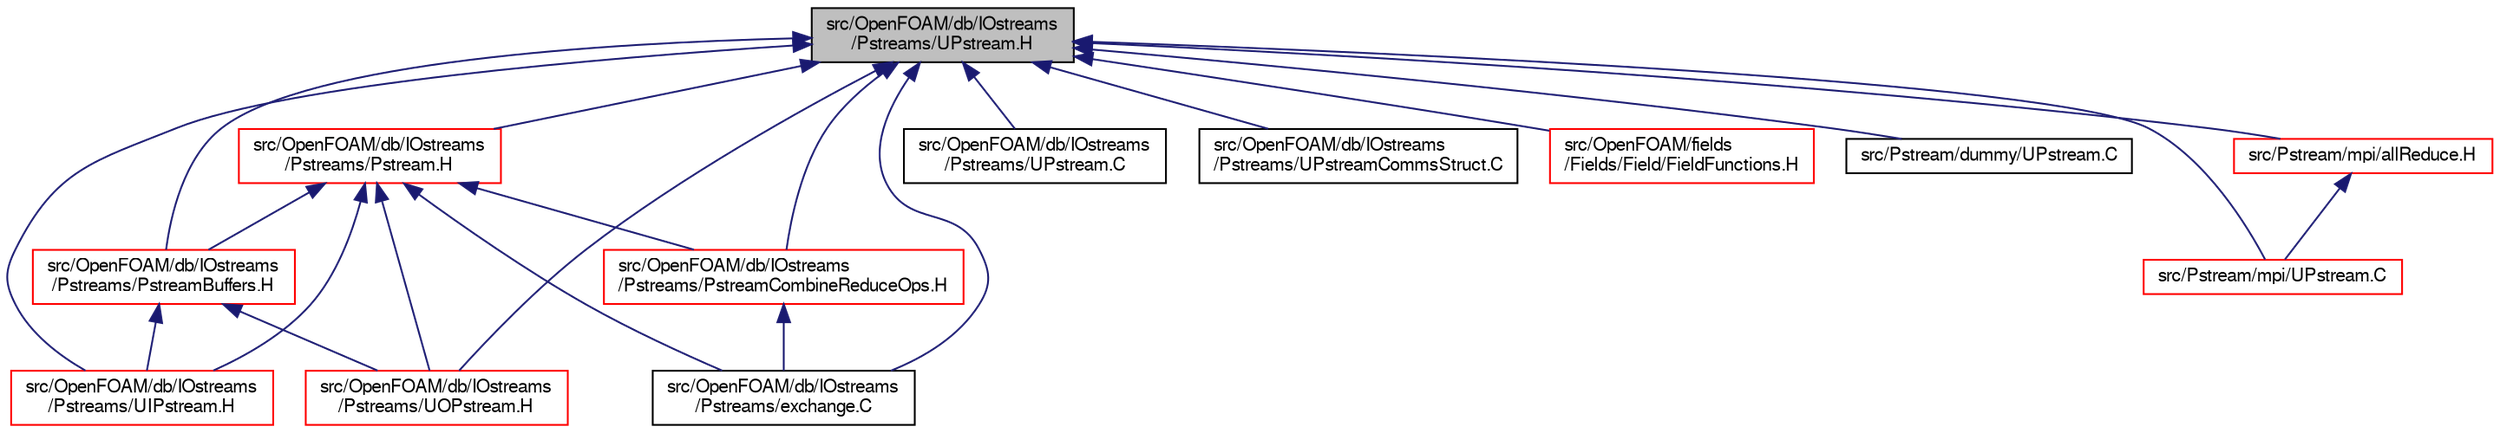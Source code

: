 digraph "src/OpenFOAM/db/IOstreams/Pstreams/UPstream.H"
{
  bgcolor="transparent";
  edge [fontname="FreeSans",fontsize="10",labelfontname="FreeSans",labelfontsize="10"];
  node [fontname="FreeSans",fontsize="10",shape=record];
  Node68 [label="src/OpenFOAM/db/IOstreams\l/Pstreams/UPstream.H",height=0.2,width=0.4,color="black", fillcolor="grey75", style="filled", fontcolor="black"];
  Node68 -> Node69 [dir="back",color="midnightblue",fontsize="10",style="solid",fontname="FreeSans"];
  Node69 [label="src/OpenFOAM/db/IOstreams\l/Pstreams/Pstream.H",height=0.2,width=0.4,color="red",URL="$a09134.html"];
  Node69 -> Node141 [dir="back",color="midnightblue",fontsize="10",style="solid",fontname="FreeSans"];
  Node141 [label="src/OpenFOAM/db/IOstreams\l/Pstreams/UOPstream.H",height=0.2,width=0.4,color="red",URL="$a09158.html"];
  Node69 -> Node145 [dir="back",color="midnightblue",fontsize="10",style="solid",fontname="FreeSans"];
  Node145 [label="src/OpenFOAM/db/IOstreams\l/Pstreams/PstreamBuffers.H",height=0.2,width=0.4,color="red",URL="$a09140.html"];
  Node145 -> Node141 [dir="back",color="midnightblue",fontsize="10",style="solid",fontname="FreeSans"];
  Node145 -> Node146 [dir="back",color="midnightblue",fontsize="10",style="solid",fontname="FreeSans"];
  Node146 [label="src/OpenFOAM/db/IOstreams\l/Pstreams/UIPstream.H",height=0.2,width=0.4,color="red",URL="$a09152.html"];
  Node69 -> Node146 [dir="back",color="midnightblue",fontsize="10",style="solid",fontname="FreeSans"];
  Node69 -> Node157 [dir="back",color="midnightblue",fontsize="10",style="solid",fontname="FreeSans"];
  Node157 [label="src/OpenFOAM/db/IOstreams\l/Pstreams/exchange.C",height=0.2,width=0.4,color="black",URL="$a09110.html",tooltip="Exchange data. "];
  Node69 -> Node158 [dir="back",color="midnightblue",fontsize="10",style="solid",fontname="FreeSans"];
  Node158 [label="src/OpenFOAM/db/IOstreams\l/Pstreams/PstreamCombineReduceOps.H",height=0.2,width=0.4,color="red",URL="$a09143.html",tooltip="Combination-Reduction operation for a parallel run. The information from all nodes is collected on th..."];
  Node158 -> Node157 [dir="back",color="midnightblue",fontsize="10",style="solid",fontname="FreeSans"];
  Node68 -> Node141 [dir="back",color="midnightblue",fontsize="10",style="solid",fontname="FreeSans"];
  Node68 -> Node145 [dir="back",color="midnightblue",fontsize="10",style="solid",fontname="FreeSans"];
  Node68 -> Node146 [dir="back",color="midnightblue",fontsize="10",style="solid",fontname="FreeSans"];
  Node68 -> Node158 [dir="back",color="midnightblue",fontsize="10",style="solid",fontname="FreeSans"];
  Node68 -> Node157 [dir="back",color="midnightblue",fontsize="10",style="solid",fontname="FreeSans"];
  Node68 -> Node2571 [dir="back",color="midnightblue",fontsize="10",style="solid",fontname="FreeSans"];
  Node2571 [label="src/OpenFOAM/db/IOstreams\l/Pstreams/UPstream.C",height=0.2,width=0.4,color="black",URL="$a39581.html"];
  Node68 -> Node2572 [dir="back",color="midnightblue",fontsize="10",style="solid",fontname="FreeSans"];
  Node2572 [label="src/OpenFOAM/db/IOstreams\l/Pstreams/UPstreamCommsStruct.C",height=0.2,width=0.4,color="black",URL="$a09167.html"];
  Node68 -> Node2573 [dir="back",color="midnightblue",fontsize="10",style="solid",fontname="FreeSans"];
  Node2573 [label="src/OpenFOAM/fields\l/Fields/Field/FieldFunctions.H",height=0.2,width=0.4,color="red",URL="$a09581.html"];
  Node68 -> Node178 [dir="back",color="midnightblue",fontsize="10",style="solid",fontname="FreeSans"];
  Node178 [label="src/Pstream/dummy/UPstream.C",height=0.2,width=0.4,color="black",URL="$a39584.html"];
  Node68 -> Node4660 [dir="back",color="midnightblue",fontsize="10",style="solid",fontname="FreeSans"];
  Node4660 [label="src/Pstream/mpi/allReduce.H",height=0.2,width=0.4,color="red",URL="$a13955.html",tooltip="Various functions to wrap MPI_Allreduce. "];
  Node4660 -> Node179 [dir="back",color="midnightblue",fontsize="10",style="solid",fontname="FreeSans"];
  Node179 [label="src/Pstream/mpi/UPstream.C",height=0.2,width=0.4,color="red",URL="$a39587.html"];
  Node68 -> Node179 [dir="back",color="midnightblue",fontsize="10",style="solid",fontname="FreeSans"];
}
